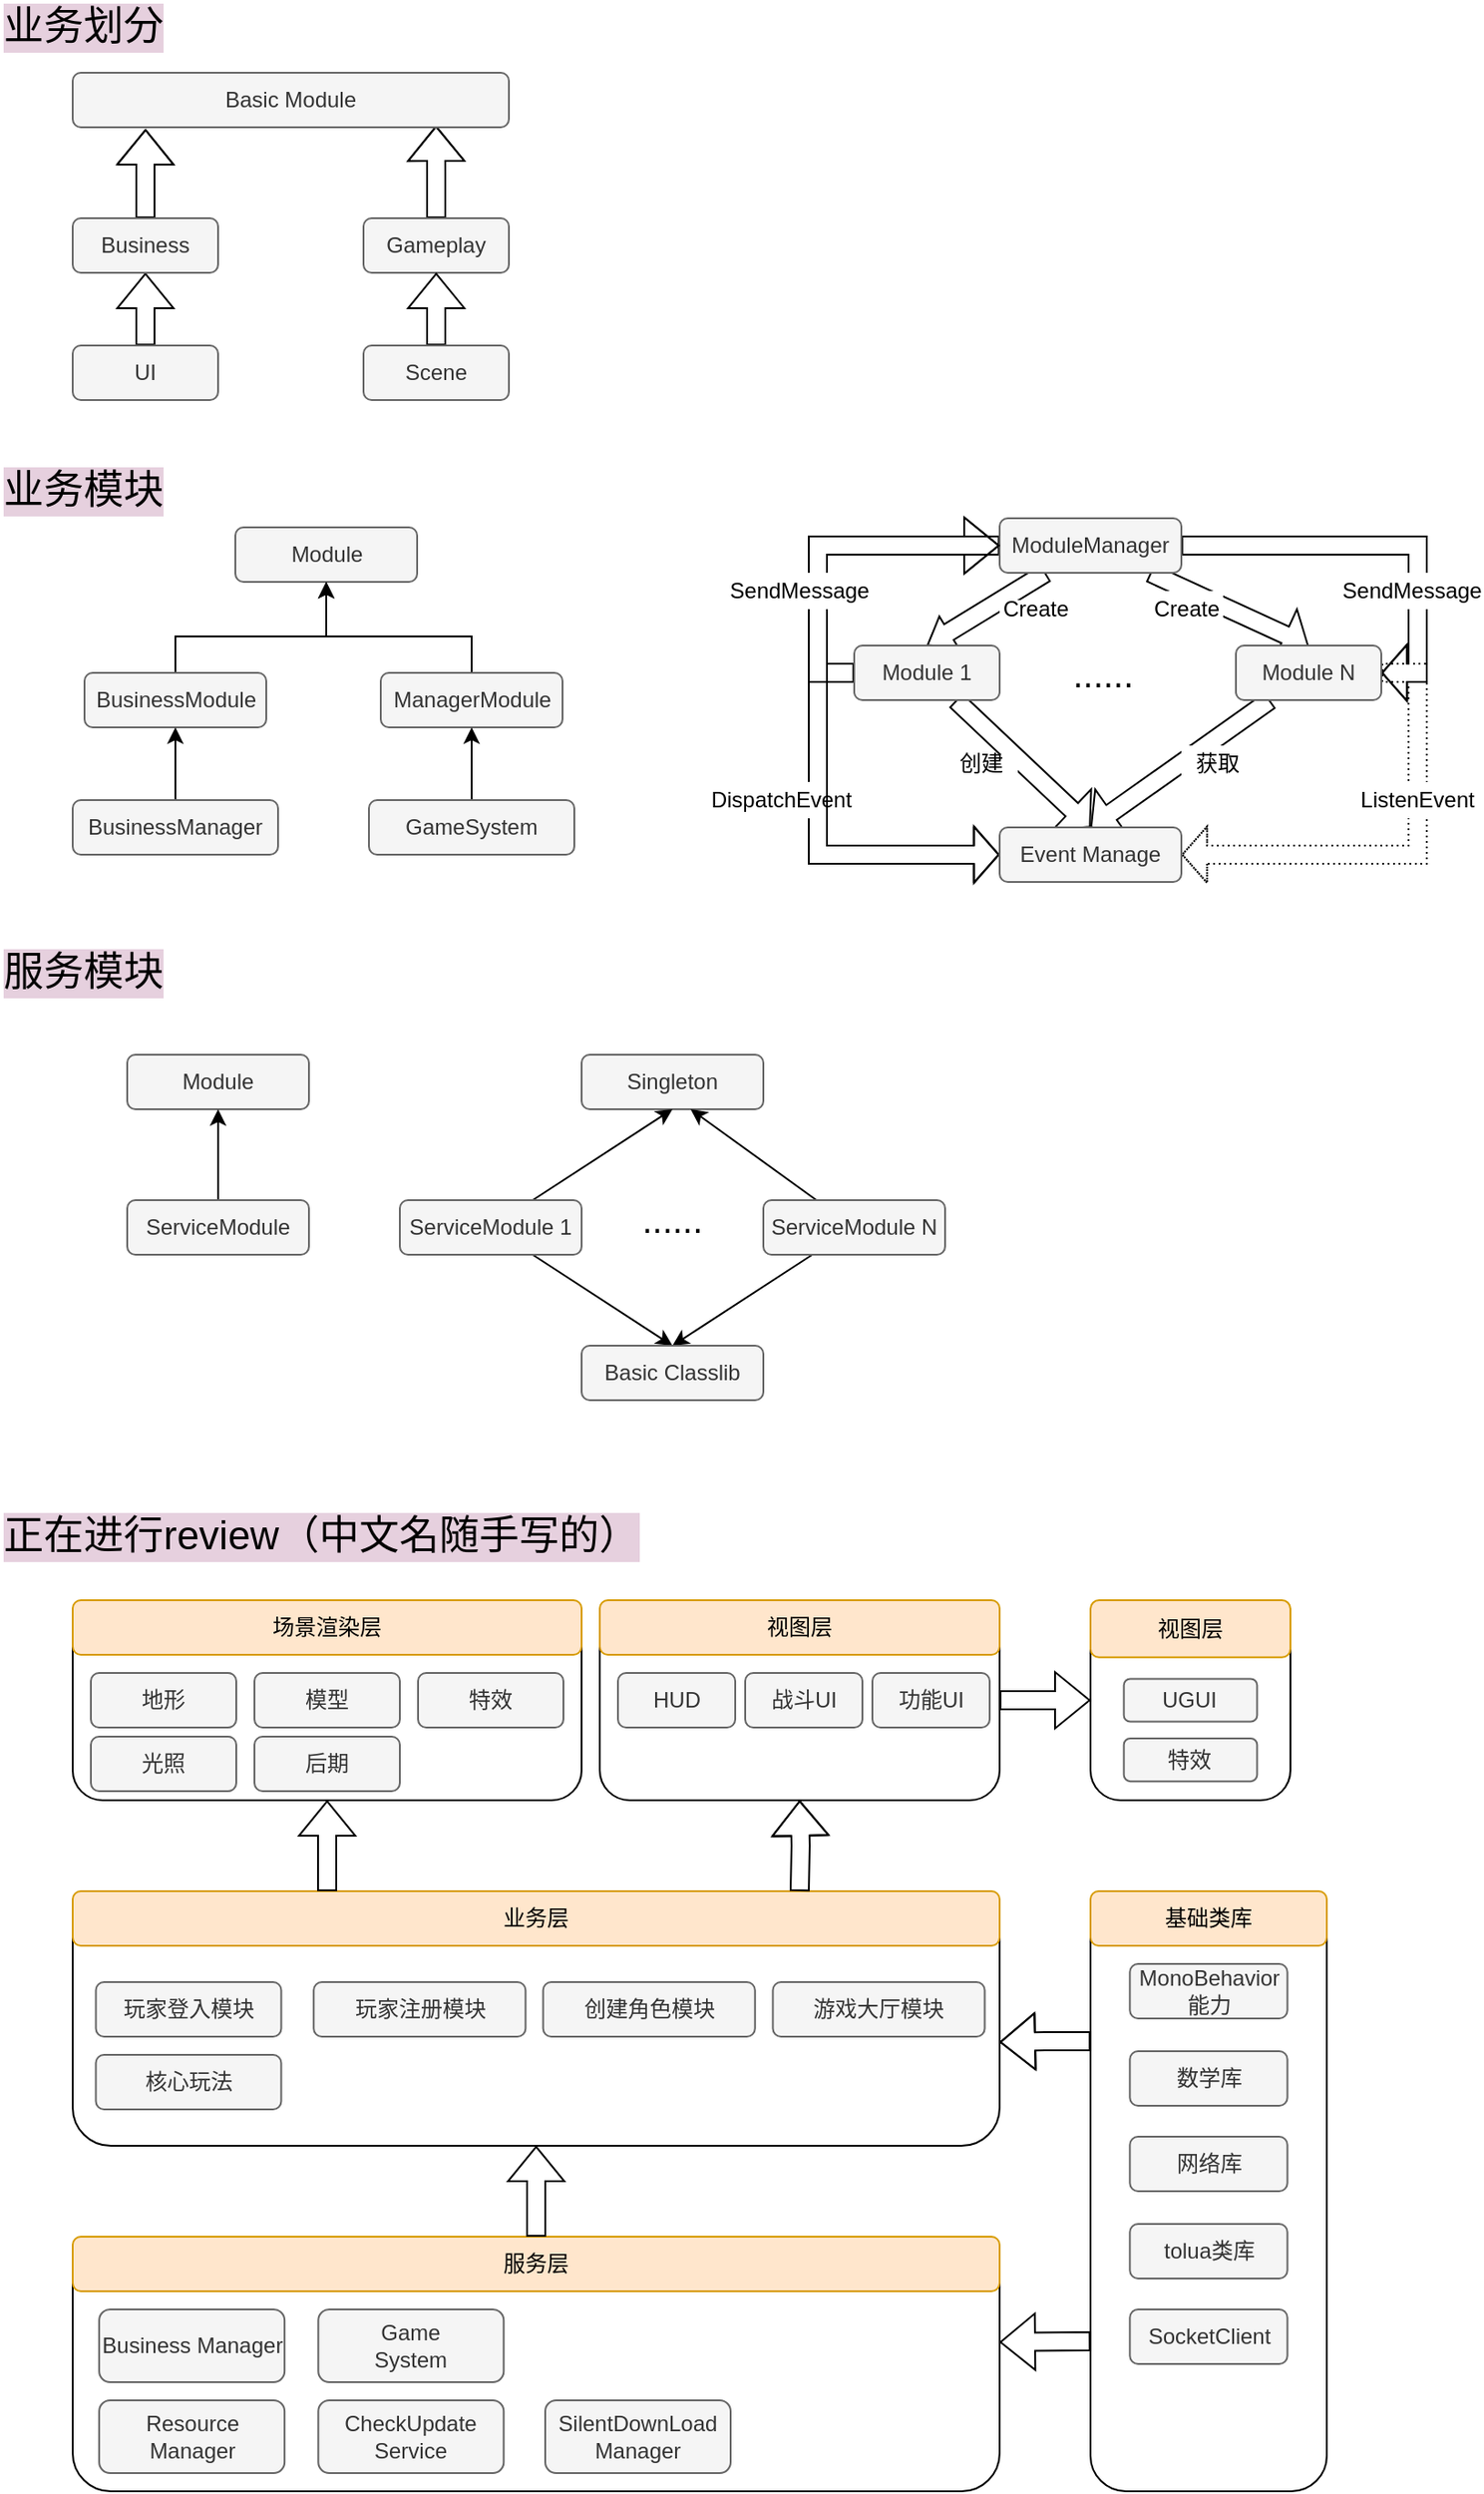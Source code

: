 <mxfile version="12.5.4" type="github">
  <diagram id="K1q3lrqgbs6fNITEMRqo" name="第 1 页">
    <mxGraphModel dx="914" dy="563" grid="1" gridSize="10" guides="1" tooltips="1" connect="1" arrows="1" fold="1" page="1" pageScale="1" pageWidth="827" pageHeight="1169" math="0" shadow="0">
      <root>
        <mxCell id="0"/>
        <mxCell id="1" parent="0"/>
        <mxCell id="BV3S71ebivFKhuovagi6-14" value="" style="group" parent="1" vertex="1" connectable="0">
          <mxGeometry x="300" y="880" width="250" height="110" as="geometry"/>
        </mxCell>
        <mxCell id="BV3S71ebivFKhuovagi6-7" value="" style="rounded=1;whiteSpace=wrap;html=1;" parent="BV3S71ebivFKhuovagi6-14" vertex="1">
          <mxGeometry x="30" width="220" height="110" as="geometry"/>
        </mxCell>
        <mxCell id="BV3S71ebivFKhuovagi6-8" value="视图层" style="rounded=1;whiteSpace=wrap;html=1;fillColor=#ffe6cc;strokeColor=#d79b00;" parent="BV3S71ebivFKhuovagi6-14" vertex="1">
          <mxGeometry x="30" width="220" height="30" as="geometry"/>
        </mxCell>
        <mxCell id="BV3S71ebivFKhuovagi6-9" value="HUD" style="rounded=1;whiteSpace=wrap;html=1;fillColor=#f5f5f5;strokeColor=#666666;fontColor=#333333;" parent="BV3S71ebivFKhuovagi6-14" vertex="1">
          <mxGeometry x="40.005" y="40" width="64.516" height="30" as="geometry"/>
        </mxCell>
        <mxCell id="BV3S71ebivFKhuovagi6-12" value="战斗UI" style="rounded=1;whiteSpace=wrap;html=1;fillColor=#f5f5f5;strokeColor=#666666;fontColor=#333333;" parent="BV3S71ebivFKhuovagi6-14" vertex="1">
          <mxGeometry x="110.0" y="40" width="64.516" height="30" as="geometry"/>
        </mxCell>
        <mxCell id="BV3S71ebivFKhuovagi6-13" value="功能UI" style="rounded=1;whiteSpace=wrap;html=1;fillColor=#f5f5f5;strokeColor=#666666;fontColor=#333333;" parent="BV3S71ebivFKhuovagi6-14" vertex="1">
          <mxGeometry x="180.005" y="40" width="64.516" height="30" as="geometry"/>
        </mxCell>
        <mxCell id="BV3S71ebivFKhuovagi6-18" value="" style="group" parent="1" vertex="1" connectable="0">
          <mxGeometry x="40" y="1040" width="510" height="140" as="geometry"/>
        </mxCell>
        <mxCell id="BV3S71ebivFKhuovagi6-19" value="" style="rounded=1;whiteSpace=wrap;html=1;" parent="BV3S71ebivFKhuovagi6-18" vertex="1">
          <mxGeometry width="510.0" height="140" as="geometry"/>
        </mxCell>
        <mxCell id="BV3S71ebivFKhuovagi6-20" value="业务层" style="rounded=1;whiteSpace=wrap;html=1;fillColor=#ffe6cc;strokeColor=#d79b00;" parent="BV3S71ebivFKhuovagi6-18" vertex="1">
          <mxGeometry width="510.0" height="30" as="geometry"/>
        </mxCell>
        <mxCell id="BV3S71ebivFKhuovagi6-24" value="游戏大厅模块" style="rounded=1;whiteSpace=wrap;html=1;fillColor=#f5f5f5;strokeColor=#666666;fontColor=#333333;" parent="BV3S71ebivFKhuovagi6-18" vertex="1">
          <mxGeometry x="385.232" y="50" width="116.571" height="30" as="geometry"/>
        </mxCell>
        <mxCell id="BV3S71ebivFKhuovagi6-25" value="核心玩法" style="rounded=1;whiteSpace=wrap;html=1;fillColor=#f5f5f5;strokeColor=#666666;fontColor=#333333;" parent="BV3S71ebivFKhuovagi6-18" vertex="1">
          <mxGeometry x="12.74" y="90" width="102" height="30" as="geometry"/>
        </mxCell>
        <mxCell id="BV3S71ebivFKhuovagi6-23" value="创建角色模块" style="rounded=1;whiteSpace=wrap;html=1;fillColor=#f5f5f5;strokeColor=#666666;fontColor=#333333;" parent="BV3S71ebivFKhuovagi6-18" vertex="1">
          <mxGeometry x="258.825" y="50" width="116.571" height="30" as="geometry"/>
        </mxCell>
        <mxCell id="BV3S71ebivFKhuovagi6-21" value="玩家登入模块" style="rounded=1;whiteSpace=wrap;html=1;fillColor=#f5f5f5;strokeColor=#666666;fontColor=#333333;" parent="BV3S71ebivFKhuovagi6-18" vertex="1">
          <mxGeometry x="12.75" y="50" width="102" height="30" as="geometry"/>
        </mxCell>
        <mxCell id="BV3S71ebivFKhuovagi6-22" value="玩家注册模块" style="rounded=1;whiteSpace=wrap;html=1;fillColor=#f5f5f5;strokeColor=#666666;fontColor=#333333;" parent="BV3S71ebivFKhuovagi6-18" vertex="1">
          <mxGeometry x="132.6" y="50" width="116.571" height="30" as="geometry"/>
        </mxCell>
        <mxCell id="BV3S71ebivFKhuovagi6-27" value="" style="group" parent="1" vertex="1" connectable="0">
          <mxGeometry x="40" y="1230" width="510" height="140" as="geometry"/>
        </mxCell>
        <mxCell id="BV3S71ebivFKhuovagi6-28" value="" style="rounded=1;whiteSpace=wrap;html=1;" parent="BV3S71ebivFKhuovagi6-27" vertex="1">
          <mxGeometry width="510.0" height="140" as="geometry"/>
        </mxCell>
        <mxCell id="BV3S71ebivFKhuovagi6-29" value="服务层" style="rounded=1;whiteSpace=wrap;html=1;fillColor=#ffe6cc;strokeColor=#d79b00;" parent="BV3S71ebivFKhuovagi6-27" vertex="1">
          <mxGeometry width="510.0" height="30" as="geometry"/>
        </mxCell>
        <mxCell id="BV3S71ebivFKhuovagi6-32" value="Business Manager" style="rounded=1;whiteSpace=wrap;html=1;fillColor=#f5f5f5;strokeColor=#666666;fontColor=#333333;" parent="BV3S71ebivFKhuovagi6-27" vertex="1">
          <mxGeometry x="14.57" y="40" width="102" height="40" as="geometry"/>
        </mxCell>
        <mxCell id="BV3S71ebivFKhuovagi6-33" value="&lt;div&gt;Game&lt;/div&gt;&lt;div&gt;System&lt;/div&gt;" style="rounded=1;whiteSpace=wrap;html=1;fillColor=#f5f5f5;strokeColor=#666666;fontColor=#333333;" parent="BV3S71ebivFKhuovagi6-27" vertex="1">
          <mxGeometry x="135.15" y="40" width="102" height="40" as="geometry"/>
        </mxCell>
        <mxCell id="Osg2GNiOJBrwK6Xh65nB-4" value="Resource Manager" style="rounded=1;whiteSpace=wrap;html=1;fillColor=#f5f5f5;strokeColor=#666666;fontColor=#333333;" parent="BV3S71ebivFKhuovagi6-27" vertex="1">
          <mxGeometry x="14.57" y="90" width="102" height="40" as="geometry"/>
        </mxCell>
        <mxCell id="1-lotJY05VAEG-xoTURW-4" value="&lt;div&gt;CheckUpdate&lt;/div&gt;&lt;div&gt;Service&lt;/div&gt;" style="rounded=1;whiteSpace=wrap;html=1;fillColor=#f5f5f5;strokeColor=#666666;fontColor=#333333;" parent="BV3S71ebivFKhuovagi6-27" vertex="1">
          <mxGeometry x="135.15" y="90" width="102" height="40" as="geometry"/>
        </mxCell>
        <mxCell id="1-lotJY05VAEG-xoTURW-5" value="&lt;div&gt;SilentDownLoad&lt;/div&gt;&lt;div&gt;Manager&lt;/div&gt;" style="rounded=1;whiteSpace=wrap;html=1;fillColor=#f5f5f5;strokeColor=#666666;fontColor=#333333;" parent="BV3S71ebivFKhuovagi6-27" vertex="1">
          <mxGeometry x="260" y="90" width="102" height="40" as="geometry"/>
        </mxCell>
        <mxCell id="BV3S71ebivFKhuovagi6-35" value="" style="group" parent="1" vertex="1" connectable="0">
          <mxGeometry x="600" y="880" width="110" height="110" as="geometry"/>
        </mxCell>
        <mxCell id="BV3S71ebivFKhuovagi6-36" value="" style="rounded=1;whiteSpace=wrap;html=1;" parent="BV3S71ebivFKhuovagi6-35" vertex="1">
          <mxGeometry width="110" height="110" as="geometry"/>
        </mxCell>
        <mxCell id="BV3S71ebivFKhuovagi6-37" value="视图层" style="rounded=1;whiteSpace=wrap;html=1;fillColor=#ffe6cc;strokeColor=#d79b00;" parent="BV3S71ebivFKhuovagi6-35" vertex="1">
          <mxGeometry width="110" height="31.429" as="geometry"/>
        </mxCell>
        <mxCell id="BV3S71ebivFKhuovagi6-38" value="UGUI" style="rounded=1;whiteSpace=wrap;html=1;fillColor=#f5f5f5;strokeColor=#666666;fontColor=#333333;" parent="BV3S71ebivFKhuovagi6-35" vertex="1">
          <mxGeometry x="18.333" y="43.214" width="73.333" height="23.571" as="geometry"/>
        </mxCell>
        <mxCell id="1-lotJY05VAEG-xoTURW-29" value="特效" style="rounded=1;whiteSpace=wrap;html=1;fillColor=#f5f5f5;strokeColor=#666666;fontColor=#333333;" parent="BV3S71ebivFKhuovagi6-35" vertex="1">
          <mxGeometry x="18.333" y="76.004" width="73.333" height="23.571" as="geometry"/>
        </mxCell>
        <mxCell id="BV3S71ebivFKhuovagi6-39" value="" style="group" parent="1" vertex="1" connectable="0">
          <mxGeometry x="600" y="1040" width="130" height="330" as="geometry"/>
        </mxCell>
        <mxCell id="BV3S71ebivFKhuovagi6-40" value="" style="rounded=1;whiteSpace=wrap;html=1;" parent="BV3S71ebivFKhuovagi6-39" vertex="1">
          <mxGeometry width="130.0" height="330" as="geometry"/>
        </mxCell>
        <mxCell id="BV3S71ebivFKhuovagi6-41" value="基础类库" style="rounded=1;whiteSpace=wrap;html=1;fillColor=#ffe6cc;strokeColor=#d79b00;" parent="BV3S71ebivFKhuovagi6-39" vertex="1">
          <mxGeometry width="130" height="30" as="geometry"/>
        </mxCell>
        <mxCell id="BV3S71ebivFKhuovagi6-47" value="数学库" style="rounded=1;whiteSpace=wrap;html=1;fillColor=#f5f5f5;strokeColor=#666666;fontColor=#333333;flipV=0;" parent="BV3S71ebivFKhuovagi6-39" vertex="1">
          <mxGeometry x="21.667" y="88" width="86.667" height="30" as="geometry"/>
        </mxCell>
        <mxCell id="BV3S71ebivFKhuovagi6-48" value="网络库" style="rounded=1;whiteSpace=wrap;html=1;fillColor=#f5f5f5;strokeColor=#666666;fontColor=#333333;flipV=0;" parent="BV3S71ebivFKhuovagi6-39" vertex="1">
          <mxGeometry x="21.667" y="135" width="86.667" height="30" as="geometry"/>
        </mxCell>
        <mxCell id="BV3S71ebivFKhuovagi6-51" value="MonoBehavior能力" style="rounded=1;whiteSpace=wrap;html=1;fillColor=#f5f5f5;strokeColor=#666666;fontColor=#333333;flipV=0;" parent="BV3S71ebivFKhuovagi6-39" vertex="1">
          <mxGeometry x="21.667" y="40" width="86.667" height="30" as="geometry"/>
        </mxCell>
        <mxCell id="1-lotJY05VAEG-xoTURW-6" value="tolua类库" style="rounded=1;whiteSpace=wrap;html=1;fillColor=#f5f5f5;strokeColor=#666666;fontColor=#333333;flipV=0;" parent="BV3S71ebivFKhuovagi6-39" vertex="1">
          <mxGeometry x="21.667" y="183" width="86.667" height="30" as="geometry"/>
        </mxCell>
        <mxCell id="-XVso7xuLjyOu2VIa1VG-1" value="SocketClient" style="rounded=1;whiteSpace=wrap;html=1;fillColor=#f5f5f5;strokeColor=#666666;fontColor=#333333;flipV=0;" vertex="1" parent="BV3S71ebivFKhuovagi6-39">
          <mxGeometry x="21.667" y="230" width="86.667" height="30" as="geometry"/>
        </mxCell>
        <mxCell id="BV3S71ebivFKhuovagi6-66" style="shape=flexArrow;rounded=0;orthogonalLoop=1;jettySize=auto;html=1;entryX=0.5;entryY=0;entryDx=0;entryDy=0;strokeWidth=1;endArrow=block;endFill=0;endWidth=9.167;endSize=4.222;" parent="1" source="BV3S71ebivFKhuovagi6-53" target="BV3S71ebivFKhuovagi6-54" edge="1">
          <mxGeometry relative="1" as="geometry"/>
        </mxCell>
        <mxCell id="BV3S71ebivFKhuovagi6-74" style="edgeStyle=none;shape=flexArrow;rounded=0;orthogonalLoop=1;jettySize=auto;html=1;entryX=0.5;entryY=0;entryDx=0;entryDy=0;endArrow=block;endFill=0;endSize=4.222;strokeWidth=1;" parent="1" source="BV3S71ebivFKhuovagi6-53" target="BV3S71ebivFKhuovagi6-55" edge="1">
          <mxGeometry relative="1" as="geometry"/>
        </mxCell>
        <mxCell id="BV3S71ebivFKhuovagi6-75" style="edgeStyle=orthogonalEdgeStyle;shape=flexArrow;rounded=0;orthogonalLoop=1;jettySize=auto;html=1;entryX=1;entryY=0.5;entryDx=0;entryDy=0;endArrow=block;endFill=0;endSize=4.222;strokeWidth=1;" parent="1" source="BV3S71ebivFKhuovagi6-53" target="BV3S71ebivFKhuovagi6-55" edge="1">
          <mxGeometry relative="1" as="geometry"/>
        </mxCell>
        <mxCell id="BV3S71ebivFKhuovagi6-79" style="edgeStyle=orthogonalEdgeStyle;shape=flexArrow;rounded=0;orthogonalLoop=1;jettySize=auto;html=1;entryX=0;entryY=0.5;entryDx=0;entryDy=0;endArrow=block;endFill=0;endSize=4.222;strokeWidth=1;" parent="1" source="BV3S71ebivFKhuovagi6-53" target="BV3S71ebivFKhuovagi6-56" edge="1">
          <mxGeometry relative="1" as="geometry">
            <Array as="points">
              <mxPoint x="450" y="300"/>
              <mxPoint x="450" y="470"/>
            </Array>
          </mxGeometry>
        </mxCell>
        <mxCell id="BV3S71ebivFKhuovagi6-53" value="ModuleManager" style="rounded=1;whiteSpace=wrap;html=1;fillColor=#f5f5f5;strokeColor=#666666;fontColor=#333333;" parent="1" vertex="1">
          <mxGeometry x="550" y="285" width="100" height="30" as="geometry"/>
        </mxCell>
        <mxCell id="BV3S71ebivFKhuovagi6-78" style="edgeStyle=none;shape=flexArrow;rounded=0;orthogonalLoop=1;jettySize=auto;html=1;entryX=0.5;entryY=0;entryDx=0;entryDy=0;endArrow=block;endFill=0;endSize=4.222;strokeWidth=1;" parent="1" source="BV3S71ebivFKhuovagi6-54" target="BV3S71ebivFKhuovagi6-56" edge="1">
          <mxGeometry relative="1" as="geometry"/>
        </mxCell>
        <mxCell id="10ORCj97szUwCCIHPPZN-26" style="edgeStyle=orthogonalEdgeStyle;shape=flexArrow;rounded=0;orthogonalLoop=1;jettySize=auto;html=1;entryX=0;entryY=0.5;entryDx=0;entryDy=0;" parent="1" source="BV3S71ebivFKhuovagi6-54" target="BV3S71ebivFKhuovagi6-53" edge="1">
          <mxGeometry relative="1" as="geometry">
            <Array as="points">
              <mxPoint x="450" y="370"/>
              <mxPoint x="450" y="300"/>
            </Array>
          </mxGeometry>
        </mxCell>
        <mxCell id="BV3S71ebivFKhuovagi6-54" value="Module 1" style="rounded=1;whiteSpace=wrap;html=1;fillColor=#f5f5f5;strokeColor=#666666;fontColor=#333333;" parent="1" vertex="1">
          <mxGeometry x="470" y="355" width="80" height="30" as="geometry"/>
        </mxCell>
        <mxCell id="BV3S71ebivFKhuovagi6-76" style="edgeStyle=orthogonalEdgeStyle;shape=flexArrow;rounded=0;orthogonalLoop=1;jettySize=auto;html=1;entryX=1;entryY=0.5;entryDx=0;entryDy=0;endArrow=block;endFill=0;endSize=4.222;strokeWidth=1;dashed=1;dashPattern=1 2;" parent="1" source="BV3S71ebivFKhuovagi6-55" target="BV3S71ebivFKhuovagi6-56" edge="1">
          <mxGeometry relative="1" as="geometry">
            <Array as="points">
              <mxPoint x="780" y="370"/>
              <mxPoint x="780" y="470"/>
            </Array>
          </mxGeometry>
        </mxCell>
        <mxCell id="BV3S71ebivFKhuovagi6-77" style="shape=flexArrow;rounded=0;orthogonalLoop=1;jettySize=auto;html=1;entryX=0.5;entryY=0;entryDx=0;entryDy=0;endArrow=block;endFill=0;endSize=4.222;strokeWidth=1;" parent="1" source="BV3S71ebivFKhuovagi6-55" target="BV3S71ebivFKhuovagi6-56" edge="1">
          <mxGeometry relative="1" as="geometry"/>
        </mxCell>
        <mxCell id="BV3S71ebivFKhuovagi6-55" value="Module N" style="rounded=1;whiteSpace=wrap;html=1;fillColor=#f5f5f5;strokeColor=#666666;fontColor=#333333;" parent="1" vertex="1">
          <mxGeometry x="680" y="355" width="80" height="30" as="geometry"/>
        </mxCell>
        <mxCell id="BV3S71ebivFKhuovagi6-56" value="Event Manage" style="rounded=1;whiteSpace=wrap;html=1;fillColor=#f5f5f5;strokeColor=#666666;fontColor=#333333;" parent="1" vertex="1">
          <mxGeometry x="550" y="455" width="100" height="30" as="geometry"/>
        </mxCell>
        <mxCell id="BV3S71ebivFKhuovagi6-80" value="&lt;div&gt;SendMessage&lt;/div&gt;" style="text;html=1;align=center;verticalAlign=middle;whiteSpace=wrap;rounded=0;fillColor=#ffffff;" parent="1" vertex="1">
          <mxGeometry x="757" y="315" width="40" height="20" as="geometry"/>
        </mxCell>
        <mxCell id="BV3S71ebivFKhuovagi6-84" value="ListenEvent" style="text;html=1;align=center;verticalAlign=middle;whiteSpace=wrap;rounded=0;fillColor=#ffffff;" parent="1" vertex="1">
          <mxGeometry x="760" y="430" width="40" height="20" as="geometry"/>
        </mxCell>
        <mxCell id="BV3S71ebivFKhuovagi6-85" value="获取" style="text;html=1;align=center;verticalAlign=middle;whiteSpace=wrap;rounded=0;fillColor=#ffffff;" parent="1" vertex="1">
          <mxGeometry x="650" y="410" width="40" height="20" as="geometry"/>
        </mxCell>
        <mxCell id="BV3S71ebivFKhuovagi6-86" value="Create" style="text;html=1;align=center;verticalAlign=middle;whiteSpace=wrap;rounded=0;fillColor=#ffffff;" parent="1" vertex="1">
          <mxGeometry x="633" y="325" width="40" height="20" as="geometry"/>
        </mxCell>
        <mxCell id="BV3S71ebivFKhuovagi6-89" value="Create" style="text;html=1;align=center;verticalAlign=middle;whiteSpace=wrap;rounded=0;fillColor=#ffffff;" parent="1" vertex="1">
          <mxGeometry x="550" y="330" width="40" height="10" as="geometry"/>
        </mxCell>
        <mxCell id="BV3S71ebivFKhuovagi6-90" value="创建" style="text;html=1;align=center;verticalAlign=middle;whiteSpace=wrap;rounded=0;fillColor=#ffffff;" parent="1" vertex="1">
          <mxGeometry x="520" y="415" width="40" height="10" as="geometry"/>
        </mxCell>
        <mxCell id="BV3S71ebivFKhuovagi6-92" value="DispatchEvent" style="text;html=1;align=center;verticalAlign=middle;whiteSpace=wrap;rounded=0;fillColor=#ffffff;" parent="1" vertex="1">
          <mxGeometry x="410" y="430" width="40" height="20" as="geometry"/>
        </mxCell>
        <mxCell id="10ORCj97szUwCCIHPPZN-18" style="edgeStyle=orthogonalEdgeStyle;shape=flexArrow;rounded=0;orthogonalLoop=1;jettySize=auto;html=1;entryX=0.833;entryY=0.967;entryDx=0;entryDy=0;entryPerimeter=0;" parent="1" source="zXj4FrktVXwGhjXjBqUk-2" target="zXj4FrktVXwGhjXjBqUk-5" edge="1">
          <mxGeometry relative="1" as="geometry"/>
        </mxCell>
        <mxCell id="zXj4FrktVXwGhjXjBqUk-2" value="Gameplay" style="rounded=1;whiteSpace=wrap;html=1;fillColor=#f5f5f5;strokeColor=#666666;fontColor=#333333;" parent="1" vertex="1">
          <mxGeometry x="200" y="120" width="80" height="30" as="geometry"/>
        </mxCell>
        <mxCell id="10ORCj97szUwCCIHPPZN-19" style="edgeStyle=orthogonalEdgeStyle;shape=flexArrow;rounded=0;orthogonalLoop=1;jettySize=auto;html=1;entryX=0.5;entryY=1;entryDx=0;entryDy=0;" parent="1" source="zXj4FrktVXwGhjXjBqUk-4" target="zXj4FrktVXwGhjXjBqUk-2" edge="1">
          <mxGeometry relative="1" as="geometry"/>
        </mxCell>
        <mxCell id="zXj4FrktVXwGhjXjBqUk-4" value="Scene" style="rounded=1;whiteSpace=wrap;html=1;fillColor=#f5f5f5;strokeColor=#666666;fontColor=#333333;" parent="1" vertex="1">
          <mxGeometry x="200" y="190" width="80" height="30" as="geometry"/>
        </mxCell>
        <mxCell id="zXj4FrktVXwGhjXjBqUk-5" value="Basic Module" style="rounded=1;whiteSpace=wrap;html=1;fillColor=#f5f5f5;strokeColor=#666666;fontColor=#333333;" parent="1" vertex="1">
          <mxGeometry x="40" y="40" width="240" height="30" as="geometry"/>
        </mxCell>
        <mxCell id="10ORCj97szUwCCIHPPZN-16" style="edgeStyle=orthogonalEdgeStyle;shape=flexArrow;rounded=0;orthogonalLoop=1;jettySize=auto;html=1;entryX=0.5;entryY=1;entryDx=0;entryDy=0;" parent="1" source="zXj4FrktVXwGhjXjBqUk-7" target="zXj4FrktVXwGhjXjBqUk-9" edge="1">
          <mxGeometry relative="1" as="geometry"/>
        </mxCell>
        <mxCell id="zXj4FrktVXwGhjXjBqUk-7" value="UI" style="rounded=1;whiteSpace=wrap;html=1;fillColor=#f5f5f5;strokeColor=#666666;fontColor=#333333;" parent="1" vertex="1">
          <mxGeometry x="40" y="190" width="80" height="30" as="geometry"/>
        </mxCell>
        <mxCell id="10ORCj97szUwCCIHPPZN-17" style="edgeStyle=orthogonalEdgeStyle;shape=flexArrow;rounded=0;orthogonalLoop=1;jettySize=auto;html=1;entryX=0.167;entryY=1.033;entryDx=0;entryDy=0;entryPerimeter=0;" parent="1" source="zXj4FrktVXwGhjXjBqUk-9" target="zXj4FrktVXwGhjXjBqUk-5" edge="1">
          <mxGeometry relative="1" as="geometry"/>
        </mxCell>
        <mxCell id="zXj4FrktVXwGhjXjBqUk-9" value="Business" style="rounded=1;whiteSpace=wrap;html=1;fillColor=#f5f5f5;strokeColor=#666666;fontColor=#333333;" parent="1" vertex="1">
          <mxGeometry x="40" y="120" width="80" height="30" as="geometry"/>
        </mxCell>
        <mxCell id="10ORCj97szUwCCIHPPZN-1" value="Module" style="rounded=1;whiteSpace=wrap;html=1;fillColor=#f5f5f5;strokeColor=#666666;fontColor=#333333;" parent="1" vertex="1">
          <mxGeometry x="129.5" y="290" width="100" height="30" as="geometry"/>
        </mxCell>
        <mxCell id="10ORCj97szUwCCIHPPZN-31" style="edgeStyle=orthogonalEdgeStyle;rounded=0;orthogonalLoop=1;jettySize=auto;html=1;entryX=0.5;entryY=1;entryDx=0;entryDy=0;" parent="1" source="10ORCj97szUwCCIHPPZN-2" target="10ORCj97szUwCCIHPPZN-1" edge="1">
          <mxGeometry relative="1" as="geometry">
            <Array as="points">
              <mxPoint x="96.5" y="350"/>
              <mxPoint x="179.5" y="350"/>
            </Array>
          </mxGeometry>
        </mxCell>
        <mxCell id="10ORCj97szUwCCIHPPZN-2" value="BusinessModule" style="rounded=1;whiteSpace=wrap;html=1;fillColor=#f5f5f5;strokeColor=#666666;fontColor=#333333;" parent="1" vertex="1">
          <mxGeometry x="46.5" y="370" width="100" height="30" as="geometry"/>
        </mxCell>
        <mxCell id="10ORCj97szUwCCIHPPZN-29" style="edgeStyle=orthogonalEdgeStyle;rounded=0;orthogonalLoop=1;jettySize=auto;html=1;entryX=0.5;entryY=1;entryDx=0;entryDy=0;" parent="1" source="10ORCj97szUwCCIHPPZN-3" target="10ORCj97szUwCCIHPPZN-2" edge="1">
          <mxGeometry relative="1" as="geometry"/>
        </mxCell>
        <mxCell id="10ORCj97szUwCCIHPPZN-3" value="BusinessManager" style="rounded=1;whiteSpace=wrap;html=1;fillColor=#f5f5f5;strokeColor=#666666;fontColor=#333333;" parent="1" vertex="1">
          <mxGeometry x="40" y="440" width="113" height="30" as="geometry"/>
        </mxCell>
        <mxCell id="10ORCj97szUwCCIHPPZN-32" style="edgeStyle=orthogonalEdgeStyle;rounded=0;orthogonalLoop=1;jettySize=auto;html=1;" parent="1" source="10ORCj97szUwCCIHPPZN-6" edge="1">
          <mxGeometry relative="1" as="geometry">
            <mxPoint x="179.5" y="320" as="targetPoint"/>
            <Array as="points">
              <mxPoint x="259.5" y="350"/>
              <mxPoint x="179.5" y="350"/>
            </Array>
          </mxGeometry>
        </mxCell>
        <mxCell id="10ORCj97szUwCCIHPPZN-6" value="ManagerModule" style="rounded=1;whiteSpace=wrap;html=1;fillColor=#f5f5f5;strokeColor=#666666;fontColor=#333333;" parent="1" vertex="1">
          <mxGeometry x="209.5" y="370" width="100" height="30" as="geometry"/>
        </mxCell>
        <mxCell id="10ORCj97szUwCCIHPPZN-30" style="edgeStyle=orthogonalEdgeStyle;rounded=0;orthogonalLoop=1;jettySize=auto;html=1;entryX=0.5;entryY=1;entryDx=0;entryDy=0;" parent="1" source="10ORCj97szUwCCIHPPZN-10" target="10ORCj97szUwCCIHPPZN-6" edge="1">
          <mxGeometry relative="1" as="geometry"/>
        </mxCell>
        <mxCell id="10ORCj97szUwCCIHPPZN-10" value="GameSystem" style="rounded=1;whiteSpace=wrap;html=1;fillColor=#f5f5f5;strokeColor=#666666;fontColor=#333333;" parent="1" vertex="1">
          <mxGeometry x="203" y="440" width="113" height="30" as="geometry"/>
        </mxCell>
        <mxCell id="10ORCj97szUwCCIHPPZN-20" value="&lt;font style=&quot;font-size: 20px&quot;&gt;......&lt;/font&gt;" style="text;html=1;align=center;verticalAlign=middle;whiteSpace=wrap;rounded=0;fillColor=#ffffff;" parent="1" vertex="1">
          <mxGeometry x="587" y="360" width="40" height="20" as="geometry"/>
        </mxCell>
        <mxCell id="BV3S71ebivFKhuovagi6-91" value="&lt;div&gt;SendMessage&lt;/div&gt;" style="text;html=1;align=center;verticalAlign=middle;whiteSpace=wrap;rounded=0;fillColor=#ffffff;" parent="1" vertex="1">
          <mxGeometry x="420" y="315" width="40" height="20" as="geometry"/>
        </mxCell>
        <mxCell id="10ORCj97szUwCCIHPPZN-27" value="Module" style="rounded=1;whiteSpace=wrap;html=1;fillColor=#f5f5f5;strokeColor=#666666;fontColor=#333333;" parent="1" vertex="1">
          <mxGeometry x="70" y="580" width="100" height="30" as="geometry"/>
        </mxCell>
        <mxCell id="10ORCj97szUwCCIHPPZN-34" style="edgeStyle=orthogonalEdgeStyle;rounded=0;orthogonalLoop=1;jettySize=auto;html=1;entryX=0.5;entryY=1;entryDx=0;entryDy=0;" parent="1" source="10ORCj97szUwCCIHPPZN-28" target="10ORCj97szUwCCIHPPZN-27" edge="1">
          <mxGeometry relative="1" as="geometry"/>
        </mxCell>
        <mxCell id="10ORCj97szUwCCIHPPZN-28" value="ServiceModule" style="rounded=1;whiteSpace=wrap;html=1;fillColor=#f5f5f5;strokeColor=#666666;fontColor=#333333;" parent="1" vertex="1">
          <mxGeometry x="70" y="660" width="100" height="30" as="geometry"/>
        </mxCell>
        <mxCell id="10ORCj97szUwCCIHPPZN-36" value="&lt;div&gt;Singleton&lt;/div&gt;" style="rounded=1;whiteSpace=wrap;html=1;fillColor=#f5f5f5;strokeColor=#666666;fontColor=#333333;" parent="1" vertex="1">
          <mxGeometry x="320" y="580" width="100" height="30" as="geometry"/>
        </mxCell>
        <mxCell id="10ORCj97szUwCCIHPPZN-42" style="rounded=0;orthogonalLoop=1;jettySize=auto;html=1;entryX=0.5;entryY=0;entryDx=0;entryDy=0;" parent="1" source="10ORCj97szUwCCIHPPZN-37" target="10ORCj97szUwCCIHPPZN-41" edge="1">
          <mxGeometry relative="1" as="geometry"/>
        </mxCell>
        <mxCell id="10ORCj97szUwCCIHPPZN-44" style="edgeStyle=none;rounded=0;orthogonalLoop=1;jettySize=auto;html=1;entryX=0.5;entryY=1;entryDx=0;entryDy=0;" parent="1" source="10ORCj97szUwCCIHPPZN-37" target="10ORCj97szUwCCIHPPZN-36" edge="1">
          <mxGeometry relative="1" as="geometry"/>
        </mxCell>
        <mxCell id="10ORCj97szUwCCIHPPZN-37" value="ServiceModule 1" style="rounded=1;whiteSpace=wrap;html=1;fillColor=#f5f5f5;strokeColor=#666666;fontColor=#333333;" parent="1" vertex="1">
          <mxGeometry x="220" y="660" width="100" height="30" as="geometry"/>
        </mxCell>
        <mxCell id="10ORCj97szUwCCIHPPZN-43" style="edgeStyle=none;rounded=0;orthogonalLoop=1;jettySize=auto;html=1;entryX=0.5;entryY=0;entryDx=0;entryDy=0;" parent="1" source="10ORCj97szUwCCIHPPZN-38" target="10ORCj97szUwCCIHPPZN-41" edge="1">
          <mxGeometry relative="1" as="geometry"/>
        </mxCell>
        <mxCell id="10ORCj97szUwCCIHPPZN-45" style="edgeStyle=none;rounded=0;orthogonalLoop=1;jettySize=auto;html=1;" parent="1" source="10ORCj97szUwCCIHPPZN-38" edge="1">
          <mxGeometry relative="1" as="geometry">
            <mxPoint x="380" y="610" as="targetPoint"/>
          </mxGeometry>
        </mxCell>
        <mxCell id="10ORCj97szUwCCIHPPZN-38" value="ServiceModule N" style="rounded=1;whiteSpace=wrap;html=1;fillColor=#f5f5f5;strokeColor=#666666;fontColor=#333333;" parent="1" vertex="1">
          <mxGeometry x="420" y="660" width="100" height="30" as="geometry"/>
        </mxCell>
        <mxCell id="10ORCj97szUwCCIHPPZN-39" value="&lt;font style=&quot;font-size: 20px&quot;&gt;......&lt;/font&gt;" style="text;html=1;align=center;verticalAlign=middle;whiteSpace=wrap;rounded=0;fillColor=#ffffff;" parent="1" vertex="1">
          <mxGeometry x="350" y="660" width="40" height="20" as="geometry"/>
        </mxCell>
        <mxCell id="10ORCj97szUwCCIHPPZN-41" value="Basic Classlib" style="rounded=1;whiteSpace=wrap;html=1;fillColor=#f5f5f5;strokeColor=#666666;fontColor=#333333;" parent="1" vertex="1">
          <mxGeometry x="320" y="740" width="100" height="30" as="geometry"/>
        </mxCell>
        <mxCell id="a1Vj4hyfNmmESj826hEr-1" style="edgeStyle=none;rounded=0;orthogonalLoop=1;jettySize=auto;html=1;entryX=0.5;entryY=1;entryDx=0;entryDy=0;shape=flexArrow;" parent="1" source="BV3S71ebivFKhuovagi6-29" target="BV3S71ebivFKhuovagi6-19" edge="1">
          <mxGeometry relative="1" as="geometry"/>
        </mxCell>
        <mxCell id="a1Vj4hyfNmmESj826hEr-3" style="edgeStyle=none;shape=flexArrow;rounded=0;orthogonalLoop=1;jettySize=auto;html=1;entryX=0;entryY=0.5;entryDx=0;entryDy=0;" parent="1" source="BV3S71ebivFKhuovagi6-7" target="BV3S71ebivFKhuovagi6-36" edge="1">
          <mxGeometry relative="1" as="geometry"/>
        </mxCell>
        <mxCell id="a1Vj4hyfNmmESj826hEr-4" style="edgeStyle=none;shape=flexArrow;rounded=0;orthogonalLoop=1;jettySize=auto;html=1;exitX=0;exitY=0.75;exitDx=0;exitDy=0;entryX=1;entryY=0.414;entryDx=0;entryDy=0;entryPerimeter=0;" parent="1" source="BV3S71ebivFKhuovagi6-40" target="BV3S71ebivFKhuovagi6-28" edge="1">
          <mxGeometry relative="1" as="geometry"/>
        </mxCell>
        <mxCell id="Osg2GNiOJBrwK6Xh65nB-2" style="edgeStyle=orthogonalEdgeStyle;rounded=0;orthogonalLoop=1;jettySize=auto;html=1;exitX=0;exitY=0.25;exitDx=0;exitDy=0;entryX=1;entryY=0.593;entryDx=0;entryDy=0;entryPerimeter=0;shape=flexArrow;" parent="1" source="BV3S71ebivFKhuovagi6-40" target="BV3S71ebivFKhuovagi6-19" edge="1">
          <mxGeometry relative="1" as="geometry"/>
        </mxCell>
        <mxCell id="Osg2GNiOJBrwK6Xh65nB-5" value="&lt;font style=&quot;font-size: 22px&quot;&gt;正在进行review（中文名随手写的）&lt;/font&gt;" style="text;html=1;strokeColor=none;fillColor=none;align=left;verticalAlign=middle;whiteSpace=wrap;rounded=0;labelBackgroundColor=#E6D0DE;labelBorderColor=none;" parent="1" vertex="1">
          <mxGeometry y="830" width="370" height="30" as="geometry"/>
        </mxCell>
        <mxCell id="1-lotJY05VAEG-xoTURW-1" value="&lt;font style=&quot;font-size: 22px&quot;&gt;服务模块&lt;/font&gt;" style="text;html=1;strokeColor=none;fillColor=none;align=left;verticalAlign=middle;whiteSpace=wrap;rounded=0;labelBackgroundColor=#E6D0DE;labelBorderColor=none;" parent="1" vertex="1">
          <mxGeometry y="520" width="370" height="30" as="geometry"/>
        </mxCell>
        <mxCell id="1-lotJY05VAEG-xoTURW-2" value="&lt;font style=&quot;font-size: 22px&quot;&gt;业务划分&lt;/font&gt;" style="text;html=1;strokeColor=none;fillColor=none;align=left;verticalAlign=middle;whiteSpace=wrap;rounded=0;labelBackgroundColor=#E6D0DE;labelBorderColor=none;" parent="1" vertex="1">
          <mxGeometry width="370" height="30" as="geometry"/>
        </mxCell>
        <mxCell id="1-lotJY05VAEG-xoTURW-3" value="&lt;font style=&quot;font-size: 22px&quot;&gt;业务模块&lt;/font&gt;" style="text;html=1;strokeColor=none;fillColor=none;align=left;verticalAlign=middle;whiteSpace=wrap;rounded=0;labelBackgroundColor=#E6D0DE;labelBorderColor=none;" parent="1" vertex="1">
          <mxGeometry y="255" width="370" height="30" as="geometry"/>
        </mxCell>
        <mxCell id="1-lotJY05VAEG-xoTURW-7" value="" style="group" parent="1" vertex="1" connectable="0">
          <mxGeometry x="40" y="880" width="280" height="110" as="geometry"/>
        </mxCell>
        <mxCell id="1-lotJY05VAEG-xoTURW-8" value="" style="rounded=1;whiteSpace=wrap;html=1;" parent="1-lotJY05VAEG-xoTURW-7" vertex="1">
          <mxGeometry width="280" height="110" as="geometry"/>
        </mxCell>
        <mxCell id="1-lotJY05VAEG-xoTURW-9" value="场景渲染层" style="rounded=1;whiteSpace=wrap;html=1;fillColor=#ffe6cc;strokeColor=#d79b00;" parent="1-lotJY05VAEG-xoTURW-7" vertex="1">
          <mxGeometry width="280" height="30" as="geometry"/>
        </mxCell>
        <mxCell id="1-lotJY05VAEG-xoTURW-12" value="地形" style="rounded=1;whiteSpace=wrap;html=1;fillColor=#f5f5f5;strokeColor=#666666;fontColor=#333333;" parent="1-lotJY05VAEG-xoTURW-7" vertex="1">
          <mxGeometry x="10" y="40" width="80" height="30" as="geometry"/>
        </mxCell>
        <mxCell id="1-lotJY05VAEG-xoTURW-19" value="模型" style="rounded=1;whiteSpace=wrap;html=1;fillColor=#f5f5f5;strokeColor=#666666;fontColor=#333333;" parent="1-lotJY05VAEG-xoTURW-7" vertex="1">
          <mxGeometry x="100" y="40" width="80" height="30" as="geometry"/>
        </mxCell>
        <mxCell id="1-lotJY05VAEG-xoTURW-21" value="特效" style="rounded=1;whiteSpace=wrap;html=1;fillColor=#f5f5f5;strokeColor=#666666;fontColor=#333333;" parent="1-lotJY05VAEG-xoTURW-7" vertex="1">
          <mxGeometry x="190" y="40" width="80" height="30" as="geometry"/>
        </mxCell>
        <mxCell id="1-lotJY05VAEG-xoTURW-22" value="光照" style="rounded=1;whiteSpace=wrap;html=1;fillColor=#f5f5f5;strokeColor=#666666;fontColor=#333333;" parent="1-lotJY05VAEG-xoTURW-7" vertex="1">
          <mxGeometry x="10" y="75" width="80" height="30" as="geometry"/>
        </mxCell>
        <mxCell id="1-lotJY05VAEG-xoTURW-23" value="后期" style="rounded=1;whiteSpace=wrap;html=1;fillColor=#f5f5f5;strokeColor=#666666;fontColor=#333333;" parent="1-lotJY05VAEG-xoTURW-7" vertex="1">
          <mxGeometry x="100" y="75" width="80" height="30" as="geometry"/>
        </mxCell>
        <mxCell id="1-lotJY05VAEG-xoTURW-30" style="edgeStyle=orthogonalEdgeStyle;shape=flexArrow;rounded=0;orthogonalLoop=1;jettySize=auto;html=1;" parent="1" target="1-lotJY05VAEG-xoTURW-8" edge="1">
          <mxGeometry relative="1" as="geometry">
            <mxPoint x="180" y="1040" as="sourcePoint"/>
            <Array as="points">
              <mxPoint x="180" y="1040"/>
            </Array>
          </mxGeometry>
        </mxCell>
        <mxCell id="1-lotJY05VAEG-xoTURW-31" style="edgeStyle=orthogonalEdgeStyle;shape=flexArrow;rounded=0;orthogonalLoop=1;jettySize=auto;html=1;entryX=0.5;entryY=1;entryDx=0;entryDy=0;" parent="1" target="BV3S71ebivFKhuovagi6-7" edge="1">
          <mxGeometry relative="1" as="geometry">
            <mxPoint x="440" y="1040" as="sourcePoint"/>
          </mxGeometry>
        </mxCell>
      </root>
    </mxGraphModel>
  </diagram>
</mxfile>
